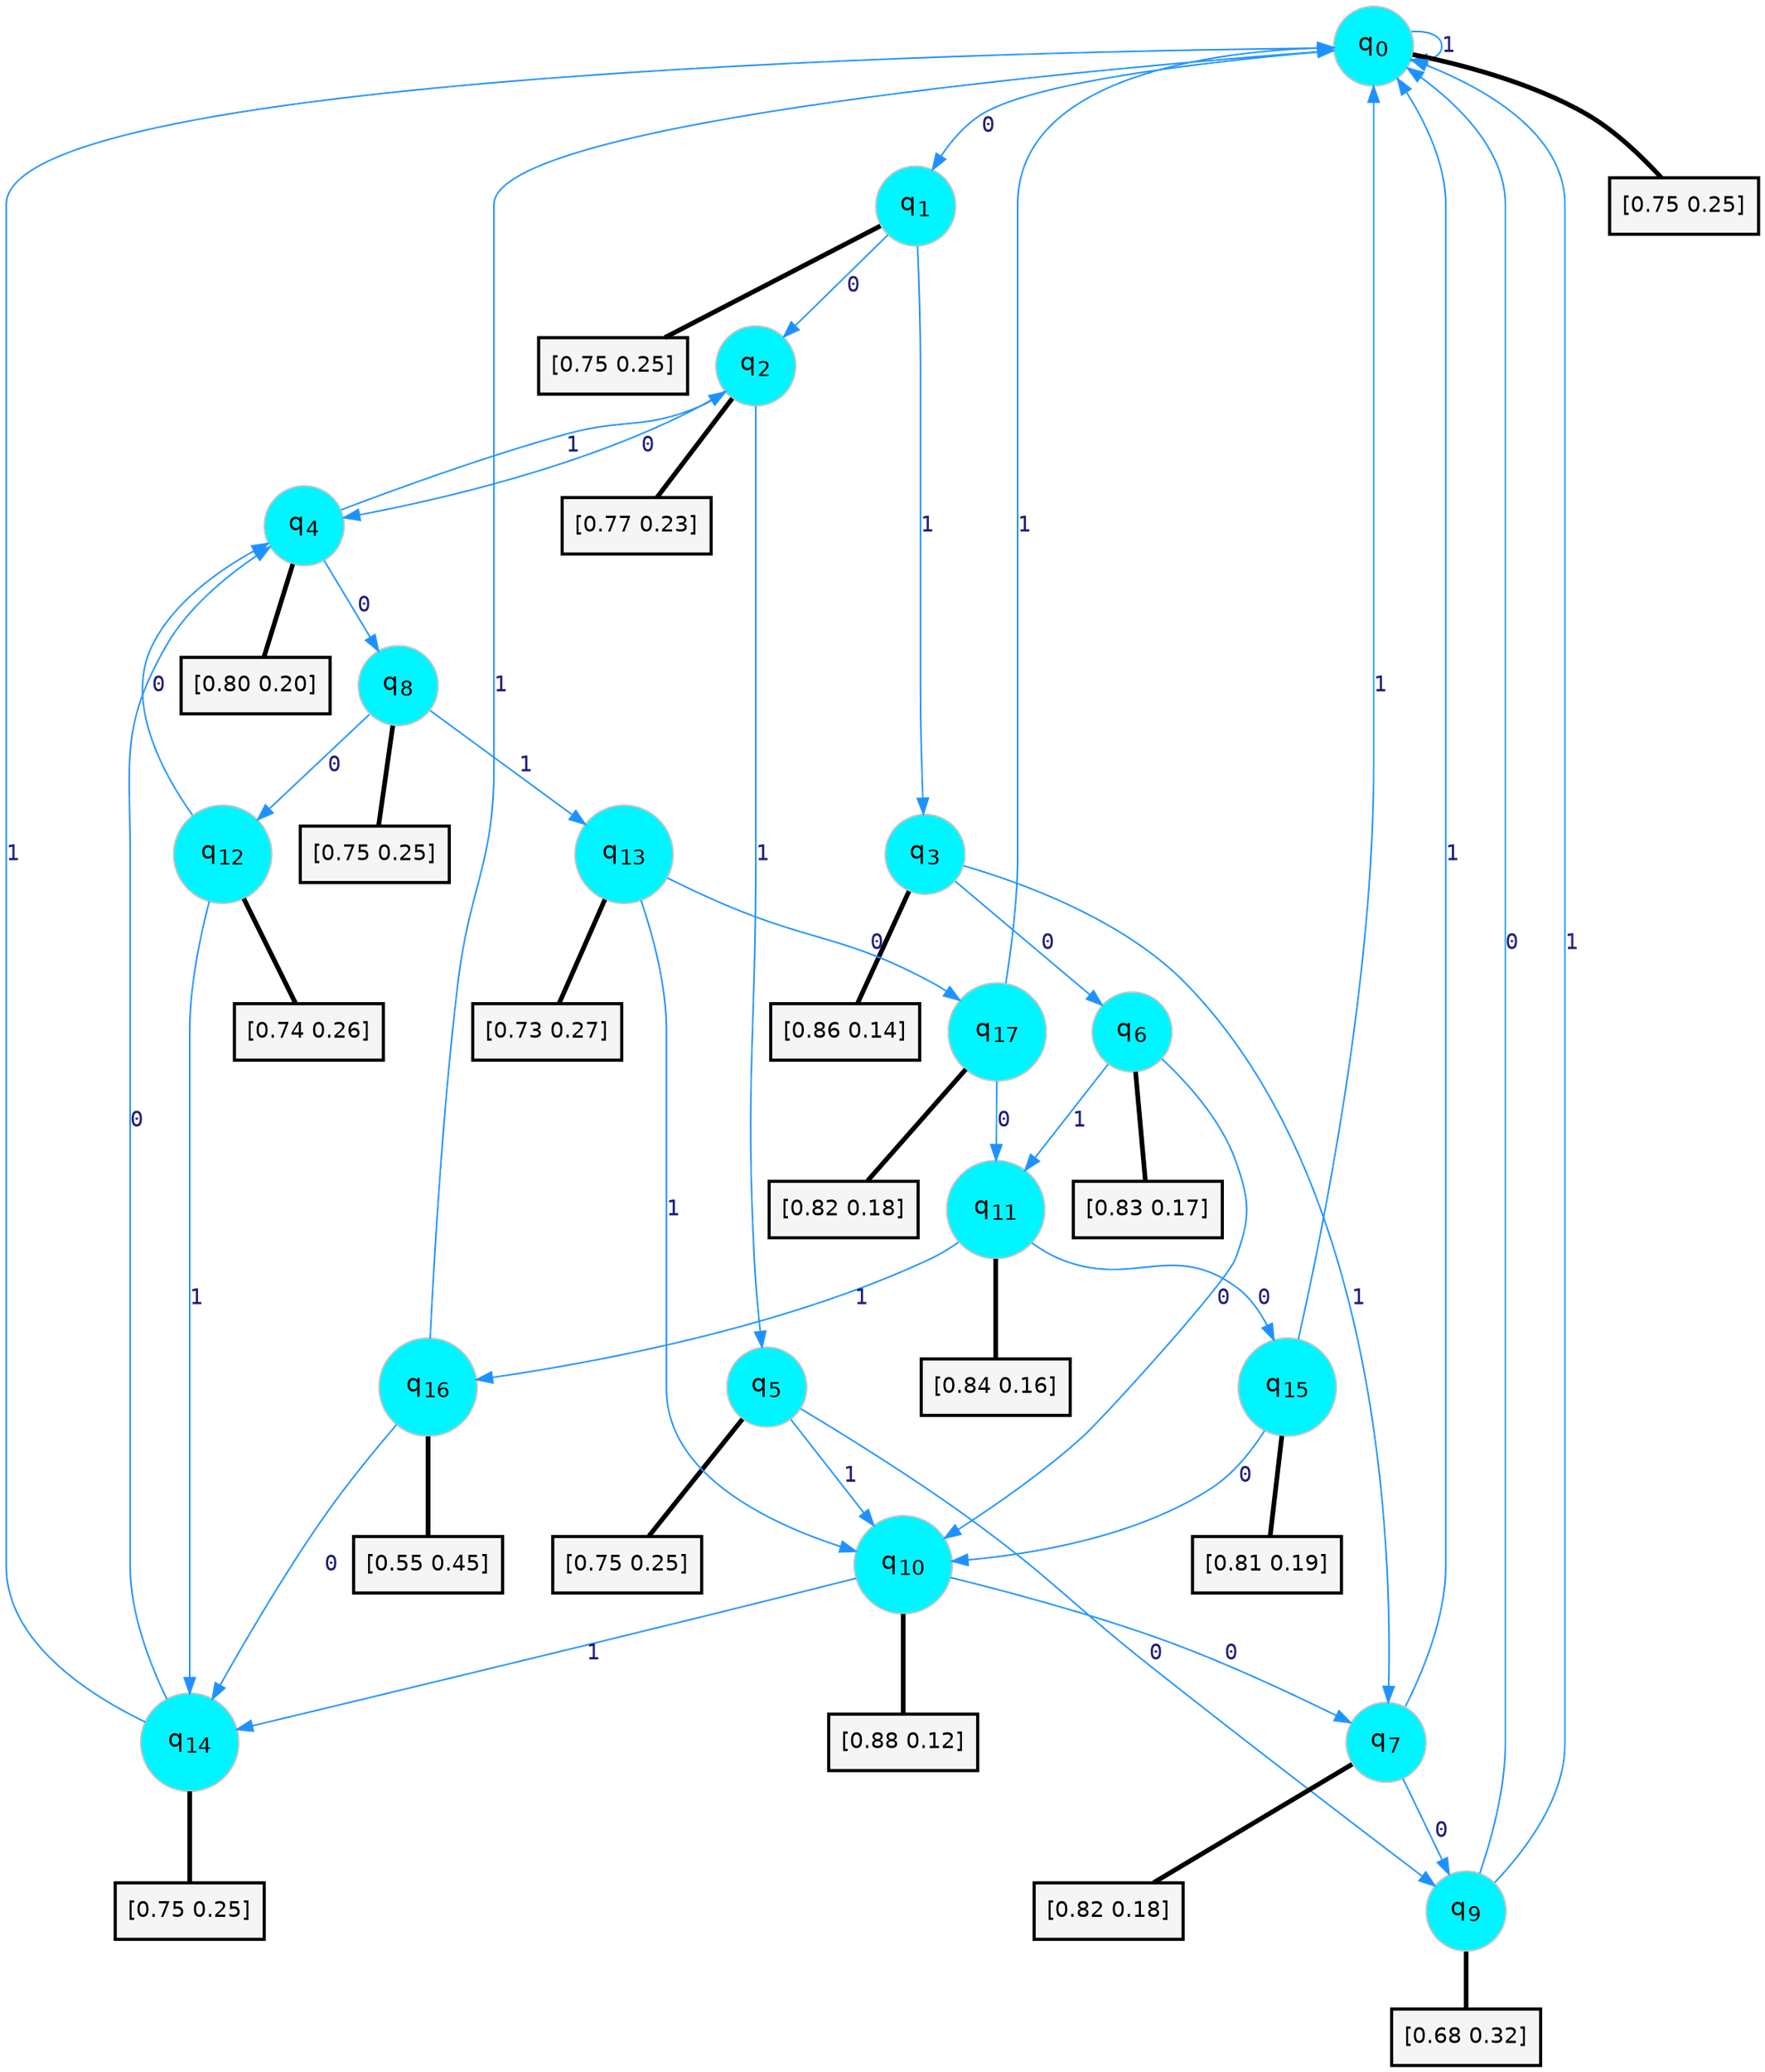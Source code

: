 digraph G {
graph [
bgcolor=transparent, dpi=300, rankdir=TD, size="40,25"];
node [
color=gray, fillcolor=turquoise1, fontcolor=black, fontname=Helvetica, fontsize=16, fontweight=bold, shape=circle, style=filled];
edge [
arrowsize=1, color=dodgerblue1, fontcolor=midnightblue, fontname=courier, fontweight=bold, penwidth=1, style=solid, weight=20];
0[label=<q<SUB>0</SUB>>];
1[label=<q<SUB>1</SUB>>];
2[label=<q<SUB>2</SUB>>];
3[label=<q<SUB>3</SUB>>];
4[label=<q<SUB>4</SUB>>];
5[label=<q<SUB>5</SUB>>];
6[label=<q<SUB>6</SUB>>];
7[label=<q<SUB>7</SUB>>];
8[label=<q<SUB>8</SUB>>];
9[label=<q<SUB>9</SUB>>];
10[label=<q<SUB>10</SUB>>];
11[label=<q<SUB>11</SUB>>];
12[label=<q<SUB>12</SUB>>];
13[label=<q<SUB>13</SUB>>];
14[label=<q<SUB>14</SUB>>];
15[label=<q<SUB>15</SUB>>];
16[label=<q<SUB>16</SUB>>];
17[label=<q<SUB>17</SUB>>];
18[label="[0.75 0.25]", shape=box,fontcolor=black, fontname=Helvetica, fontsize=14, penwidth=2, fillcolor=whitesmoke,color=black];
19[label="[0.75 0.25]", shape=box,fontcolor=black, fontname=Helvetica, fontsize=14, penwidth=2, fillcolor=whitesmoke,color=black];
20[label="[0.77 0.23]", shape=box,fontcolor=black, fontname=Helvetica, fontsize=14, penwidth=2, fillcolor=whitesmoke,color=black];
21[label="[0.86 0.14]", shape=box,fontcolor=black, fontname=Helvetica, fontsize=14, penwidth=2, fillcolor=whitesmoke,color=black];
22[label="[0.80 0.20]", shape=box,fontcolor=black, fontname=Helvetica, fontsize=14, penwidth=2, fillcolor=whitesmoke,color=black];
23[label="[0.75 0.25]", shape=box,fontcolor=black, fontname=Helvetica, fontsize=14, penwidth=2, fillcolor=whitesmoke,color=black];
24[label="[0.83 0.17]", shape=box,fontcolor=black, fontname=Helvetica, fontsize=14, penwidth=2, fillcolor=whitesmoke,color=black];
25[label="[0.82 0.18]", shape=box,fontcolor=black, fontname=Helvetica, fontsize=14, penwidth=2, fillcolor=whitesmoke,color=black];
26[label="[0.75 0.25]", shape=box,fontcolor=black, fontname=Helvetica, fontsize=14, penwidth=2, fillcolor=whitesmoke,color=black];
27[label="[0.68 0.32]", shape=box,fontcolor=black, fontname=Helvetica, fontsize=14, penwidth=2, fillcolor=whitesmoke,color=black];
28[label="[0.88 0.12]", shape=box,fontcolor=black, fontname=Helvetica, fontsize=14, penwidth=2, fillcolor=whitesmoke,color=black];
29[label="[0.84 0.16]", shape=box,fontcolor=black, fontname=Helvetica, fontsize=14, penwidth=2, fillcolor=whitesmoke,color=black];
30[label="[0.74 0.26]", shape=box,fontcolor=black, fontname=Helvetica, fontsize=14, penwidth=2, fillcolor=whitesmoke,color=black];
31[label="[0.73 0.27]", shape=box,fontcolor=black, fontname=Helvetica, fontsize=14, penwidth=2, fillcolor=whitesmoke,color=black];
32[label="[0.75 0.25]", shape=box,fontcolor=black, fontname=Helvetica, fontsize=14, penwidth=2, fillcolor=whitesmoke,color=black];
33[label="[0.81 0.19]", shape=box,fontcolor=black, fontname=Helvetica, fontsize=14, penwidth=2, fillcolor=whitesmoke,color=black];
34[label="[0.55 0.45]", shape=box,fontcolor=black, fontname=Helvetica, fontsize=14, penwidth=2, fillcolor=whitesmoke,color=black];
35[label="[0.82 0.18]", shape=box,fontcolor=black, fontname=Helvetica, fontsize=14, penwidth=2, fillcolor=whitesmoke,color=black];
0->1 [label=0];
0->0 [label=1];
0->18 [arrowhead=none, penwidth=3,color=black];
1->2 [label=0];
1->3 [label=1];
1->19 [arrowhead=none, penwidth=3,color=black];
2->4 [label=0];
2->5 [label=1];
2->20 [arrowhead=none, penwidth=3,color=black];
3->6 [label=0];
3->7 [label=1];
3->21 [arrowhead=none, penwidth=3,color=black];
4->8 [label=0];
4->2 [label=1];
4->22 [arrowhead=none, penwidth=3,color=black];
5->9 [label=0];
5->10 [label=1];
5->23 [arrowhead=none, penwidth=3,color=black];
6->10 [label=0];
6->11 [label=1];
6->24 [arrowhead=none, penwidth=3,color=black];
7->9 [label=0];
7->0 [label=1];
7->25 [arrowhead=none, penwidth=3,color=black];
8->12 [label=0];
8->13 [label=1];
8->26 [arrowhead=none, penwidth=3,color=black];
9->0 [label=0];
9->0 [label=1];
9->27 [arrowhead=none, penwidth=3,color=black];
10->7 [label=0];
10->14 [label=1];
10->28 [arrowhead=none, penwidth=3,color=black];
11->15 [label=0];
11->16 [label=1];
11->29 [arrowhead=none, penwidth=3,color=black];
12->4 [label=0];
12->14 [label=1];
12->30 [arrowhead=none, penwidth=3,color=black];
13->17 [label=0];
13->10 [label=1];
13->31 [arrowhead=none, penwidth=3,color=black];
14->4 [label=0];
14->0 [label=1];
14->32 [arrowhead=none, penwidth=3,color=black];
15->10 [label=0];
15->0 [label=1];
15->33 [arrowhead=none, penwidth=3,color=black];
16->14 [label=0];
16->0 [label=1];
16->34 [arrowhead=none, penwidth=3,color=black];
17->11 [label=0];
17->0 [label=1];
17->35 [arrowhead=none, penwidth=3,color=black];
}
